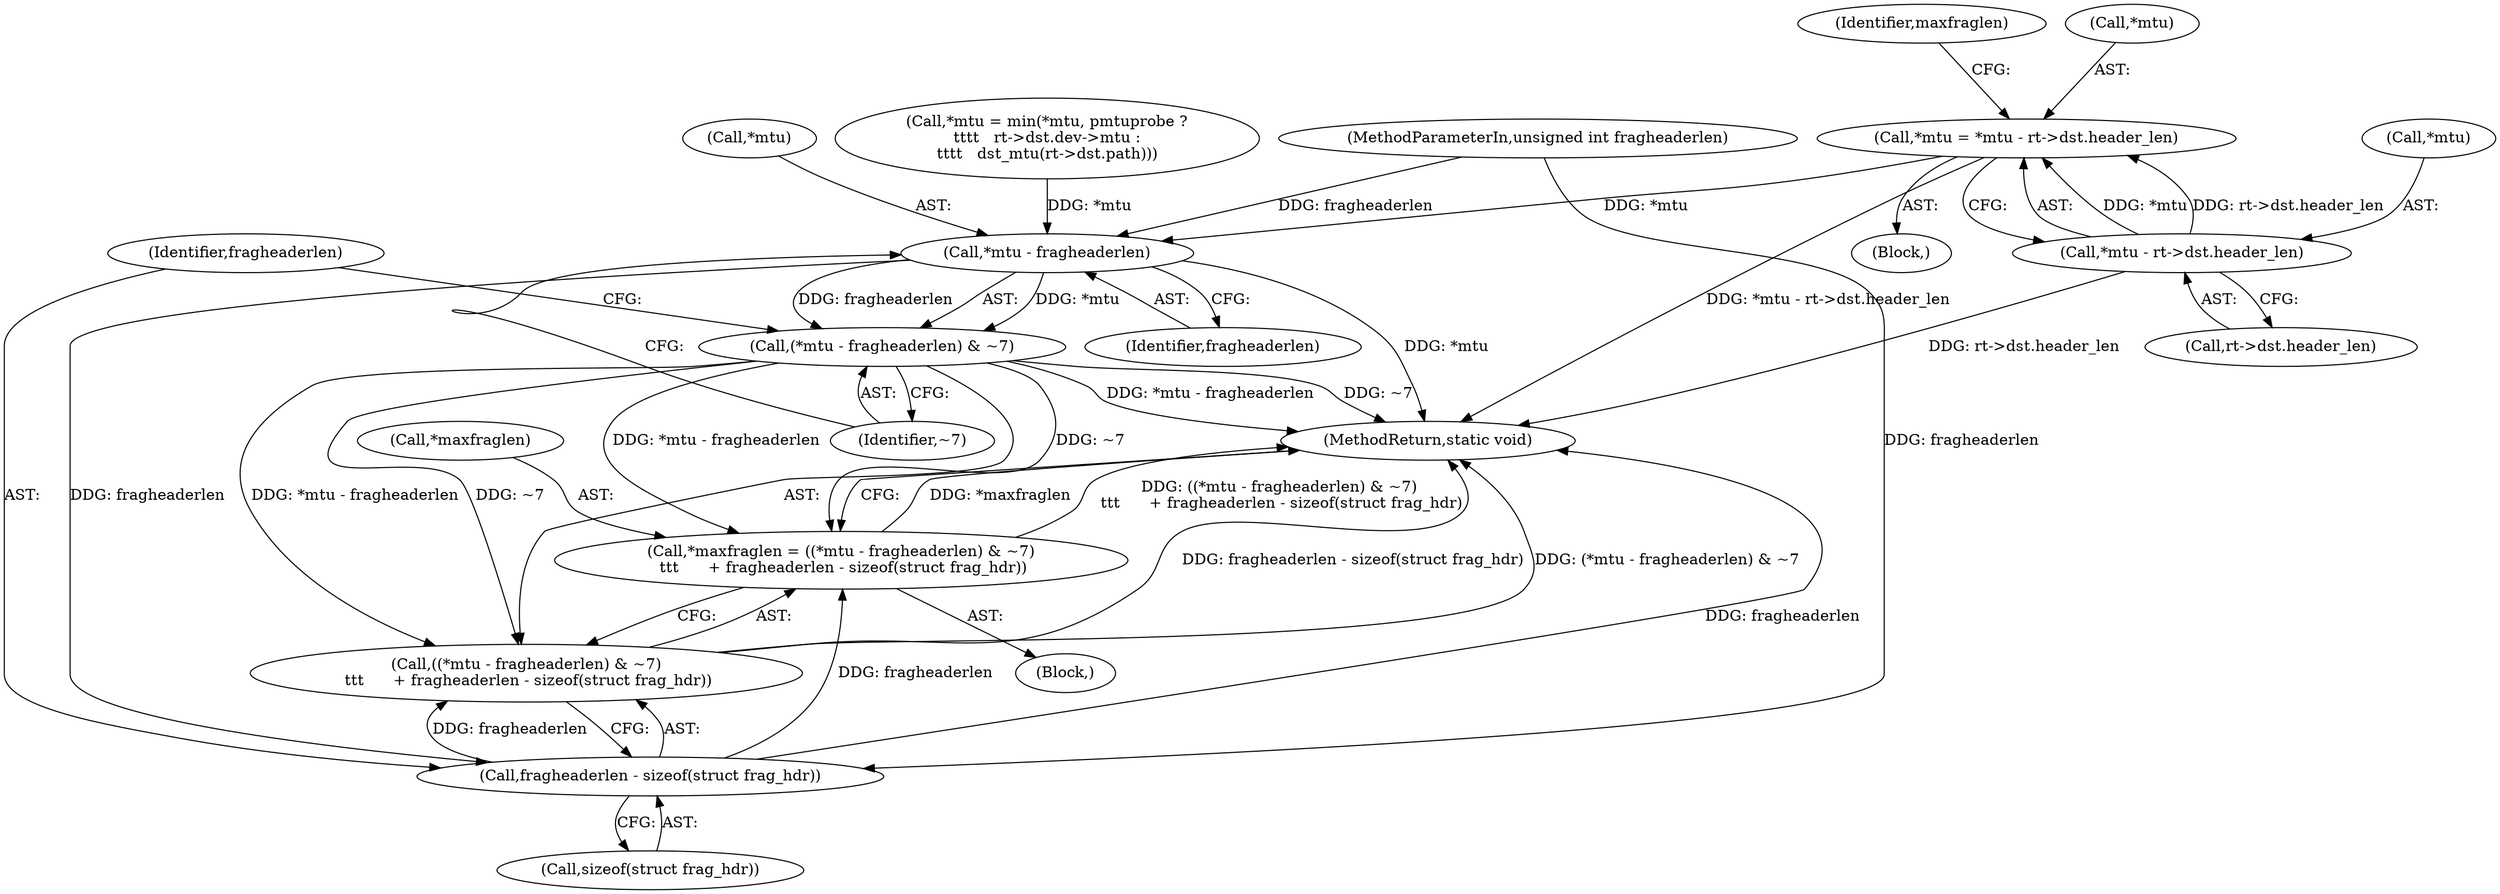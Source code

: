 digraph "0_linux_75a493e60ac4bbe2e977e7129d6d8cbb0dd236be_0@integer" {
"1000125" [label="(Call,*mtu = *mtu - rt->dst.header_len)"];
"1000128" [label="(Call,*mtu - rt->dst.header_len)"];
"1000164" [label="(Call,*mtu - fragheaderlen)"];
"1000163" [label="(Call,(*mtu - fragheaderlen) & ~7)"];
"1000159" [label="(Call,*maxfraglen = ((*mtu - fragheaderlen) & ~7)\n \t\t\t      + fragheaderlen - sizeof(struct frag_hdr))"];
"1000162" [label="(Call,((*mtu - fragheaderlen) & ~7)\n \t\t\t      + fragheaderlen - sizeof(struct frag_hdr))"];
"1000169" [label="(Call,fragheaderlen - sizeof(struct frag_hdr))"];
"1000125" [label="(Call,*mtu = *mtu - rt->dst.header_len)"];
"1000138" [label="(Call,*mtu = min(*mtu, pmtuprobe ?\n\t\t\t\t   rt->dst.dev->mtu :\n\t\t\t\t   dst_mtu(rt->dst.path)))"];
"1000170" [label="(Identifier,fragheaderlen)"];
"1000163" [label="(Call,(*mtu - fragheaderlen) & ~7)"];
"1000167" [label="(Identifier,fragheaderlen)"];
"1000119" [label="(Block,)"];
"1000124" [label="(Block,)"];
"1000173" [label="(MethodReturn,static void)"];
"1000129" [label="(Call,*mtu)"];
"1000168" [label="(Identifier,~7)"];
"1000131" [label="(Call,rt->dst.header_len)"];
"1000159" [label="(Call,*maxfraglen = ((*mtu - fragheaderlen) & ~7)\n \t\t\t      + fragheaderlen - sizeof(struct frag_hdr))"];
"1000128" [label="(Call,*mtu - rt->dst.header_len)"];
"1000165" [label="(Call,*mtu)"];
"1000161" [label="(Identifier,maxfraglen)"];
"1000171" [label="(Call,sizeof(struct frag_hdr))"];
"1000169" [label="(Call,fragheaderlen - sizeof(struct frag_hdr))"];
"1000164" [label="(Call,*mtu - fragheaderlen)"];
"1000160" [label="(Call,*maxfraglen)"];
"1000162" [label="(Call,((*mtu - fragheaderlen) & ~7)\n \t\t\t      + fragheaderlen - sizeof(struct frag_hdr))"];
"1000126" [label="(Call,*mtu)"];
"1000105" [label="(MethodParameterIn,unsigned int fragheaderlen)"];
"1000125" -> "1000124"  [label="AST: "];
"1000125" -> "1000128"  [label="CFG: "];
"1000126" -> "1000125"  [label="AST: "];
"1000128" -> "1000125"  [label="AST: "];
"1000161" -> "1000125"  [label="CFG: "];
"1000125" -> "1000173"  [label="DDG: *mtu - rt->dst.header_len"];
"1000128" -> "1000125"  [label="DDG: *mtu"];
"1000128" -> "1000125"  [label="DDG: rt->dst.header_len"];
"1000125" -> "1000164"  [label="DDG: *mtu"];
"1000128" -> "1000131"  [label="CFG: "];
"1000129" -> "1000128"  [label="AST: "];
"1000131" -> "1000128"  [label="AST: "];
"1000128" -> "1000173"  [label="DDG: rt->dst.header_len"];
"1000164" -> "1000163"  [label="AST: "];
"1000164" -> "1000167"  [label="CFG: "];
"1000165" -> "1000164"  [label="AST: "];
"1000167" -> "1000164"  [label="AST: "];
"1000168" -> "1000164"  [label="CFG: "];
"1000164" -> "1000173"  [label="DDG: *mtu"];
"1000164" -> "1000163"  [label="DDG: *mtu"];
"1000164" -> "1000163"  [label="DDG: fragheaderlen"];
"1000138" -> "1000164"  [label="DDG: *mtu"];
"1000105" -> "1000164"  [label="DDG: fragheaderlen"];
"1000164" -> "1000169"  [label="DDG: fragheaderlen"];
"1000163" -> "1000162"  [label="AST: "];
"1000163" -> "1000168"  [label="CFG: "];
"1000168" -> "1000163"  [label="AST: "];
"1000170" -> "1000163"  [label="CFG: "];
"1000163" -> "1000173"  [label="DDG: ~7"];
"1000163" -> "1000173"  [label="DDG: *mtu - fragheaderlen"];
"1000163" -> "1000159"  [label="DDG: *mtu - fragheaderlen"];
"1000163" -> "1000159"  [label="DDG: ~7"];
"1000163" -> "1000162"  [label="DDG: *mtu - fragheaderlen"];
"1000163" -> "1000162"  [label="DDG: ~7"];
"1000159" -> "1000119"  [label="AST: "];
"1000159" -> "1000162"  [label="CFG: "];
"1000160" -> "1000159"  [label="AST: "];
"1000162" -> "1000159"  [label="AST: "];
"1000173" -> "1000159"  [label="CFG: "];
"1000159" -> "1000173"  [label="DDG: *maxfraglen"];
"1000159" -> "1000173"  [label="DDG: ((*mtu - fragheaderlen) & ~7)\n \t\t\t      + fragheaderlen - sizeof(struct frag_hdr)"];
"1000169" -> "1000159"  [label="DDG: fragheaderlen"];
"1000162" -> "1000169"  [label="CFG: "];
"1000169" -> "1000162"  [label="AST: "];
"1000162" -> "1000173"  [label="DDG: fragheaderlen - sizeof(struct frag_hdr)"];
"1000162" -> "1000173"  [label="DDG: (*mtu - fragheaderlen) & ~7"];
"1000169" -> "1000162"  [label="DDG: fragheaderlen"];
"1000169" -> "1000171"  [label="CFG: "];
"1000170" -> "1000169"  [label="AST: "];
"1000171" -> "1000169"  [label="AST: "];
"1000169" -> "1000173"  [label="DDG: fragheaderlen"];
"1000105" -> "1000169"  [label="DDG: fragheaderlen"];
}
